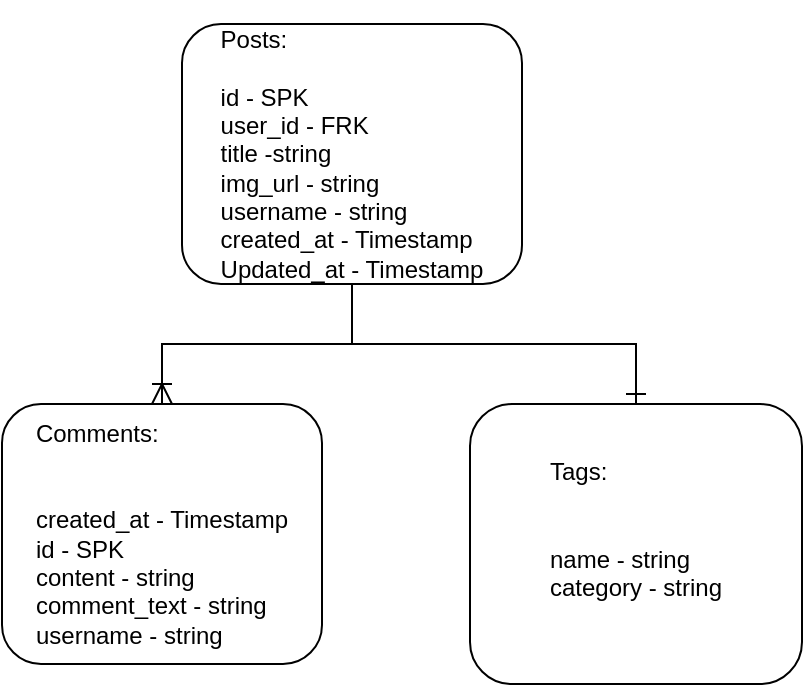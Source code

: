 <mxfile version="13.7.7" type="github">
  <diagram id="C5RBs43oDa-KdzZeNtuy" name="Page-1">
    <mxGraphModel dx="682" dy="590" grid="1" gridSize="10" guides="1" tooltips="1" connect="1" arrows="1" fold="1" page="1" pageScale="1" pageWidth="827" pageHeight="1169" math="0" shadow="0">
      <root>
        <mxCell id="WIyWlLk6GJQsqaUBKTNV-0" />
        <mxCell id="WIyWlLk6GJQsqaUBKTNV-1" parent="WIyWlLk6GJQsqaUBKTNV-0" />
        <mxCell id="WIyWlLk6GJQsqaUBKTNV-2" value="" style="rounded=0;html=1;jettySize=auto;orthogonalLoop=1;fontSize=11;endArrow=ERoneToMany;endFill=0;endSize=8;strokeWidth=1;shadow=0;labelBackgroundColor=none;edgeStyle=orthogonalEdgeStyle;entryX=0.5;entryY=0;entryDx=0;entryDy=0;" parent="WIyWlLk6GJQsqaUBKTNV-1" source="WIyWlLk6GJQsqaUBKTNV-3" target="m13bn4b9ltrIni-EVIUg-0" edge="1">
          <mxGeometry relative="1" as="geometry">
            <mxPoint x="205" y="230" as="targetPoint" />
          </mxGeometry>
        </mxCell>
        <mxCell id="WIyWlLk6GJQsqaUBKTNV-3" value="&lt;p style=&quot;line-height: 120%&quot;&gt;&lt;/p&gt;&lt;div style=&quot;text-align: left ; position: relative&quot;&gt;&lt;span&gt;Posts: &lt;/span&gt;&lt;/div&gt;&lt;div style=&quot;text-align: left ; position: relative&quot;&gt;&lt;span&gt;&lt;br&gt;&lt;/span&gt;&lt;/div&gt;&lt;div style=&quot;text-align: left ; position: relative&quot;&gt;&lt;span&gt;id - SPK&lt;/span&gt;&lt;/div&gt;&lt;div style=&quot;text-align: left ; position: relative&quot;&gt;&lt;span&gt;user_id - FRK&lt;/span&gt;&lt;/div&gt;&lt;div style=&quot;text-align: left ; position: relative&quot;&gt;&lt;span&gt;title -string&lt;/span&gt;&lt;/div&gt;&lt;div style=&quot;text-align: left ; position: relative&quot;&gt;img_url - string&lt;/div&gt;&lt;div style=&quot;text-align: left ; position: relative&quot;&gt;&lt;span&gt;username - string&lt;/span&gt;&lt;/div&gt;&lt;div style=&quot;text-align: left ; position: relative&quot;&gt;&lt;span&gt;created_at - Timestamp&lt;/span&gt;&lt;/div&gt;&lt;div style=&quot;text-align: left ; position: relative&quot;&gt;&lt;span&gt;Updated_at - Timestamp&lt;/span&gt;&lt;/div&gt;&lt;p&gt;&lt;/p&gt;" style="rounded=1;whiteSpace=wrap;html=1;fontSize=12;glass=0;strokeWidth=1;shadow=0;align=center;" parent="WIyWlLk6GJQsqaUBKTNV-1" vertex="1">
          <mxGeometry x="110" y="40" width="170" height="130" as="geometry" />
        </mxCell>
        <mxCell id="m13bn4b9ltrIni-EVIUg-0" value="&lt;div style=&quot;position: relative&quot;&gt;&lt;div style=&quot;text-align: left ; position: relative&quot;&gt;&lt;span&gt;Comments:&lt;/span&gt;&lt;/div&gt;&lt;div style=&quot;text-align: left ; position: relative&quot;&gt;&lt;span&gt;&lt;br&gt;&lt;/span&gt;&lt;/div&gt;&lt;div style=&quot;position: relative&quot;&gt;&lt;span&gt;&lt;br&gt;&lt;/span&gt;&lt;/div&gt;&lt;div style=&quot;text-align: left ; position: relative&quot;&gt;&lt;span&gt;created_at - Timestamp&lt;/span&gt;&lt;/div&gt;&lt;div style=&quot;text-align: left ; position: relative&quot;&gt;&lt;span&gt;id - SPK&lt;/span&gt;&lt;/div&gt;&lt;div style=&quot;text-align: left ; position: relative&quot;&gt;&lt;span&gt;content - string&lt;/span&gt;&lt;/div&gt;&lt;div style=&quot;text-align: left ; position: relative&quot;&gt;&lt;span&gt;comment_text - string&lt;/span&gt;&lt;/div&gt;&lt;div style=&quot;text-align: left ; position: relative&quot;&gt;&lt;span&gt;username - string&lt;/span&gt;&lt;/div&gt;&lt;div style=&quot;position: relative&quot;&gt;&lt;span&gt;&lt;span&gt;&lt;/span&gt;&lt;/span&gt;&lt;/div&gt;&lt;/div&gt;" style="rounded=1;whiteSpace=wrap;html=1;fontSize=12;glass=0;strokeWidth=1;shadow=0;" vertex="1" parent="WIyWlLk6GJQsqaUBKTNV-1">
          <mxGeometry x="20" y="230" width="160" height="130" as="geometry" />
        </mxCell>
        <mxCell id="m13bn4b9ltrIni-EVIUg-1" value="&lt;div style=&quot;position: relative&quot;&gt;&lt;div style=&quot;text-align: left ; position: relative&quot;&gt;&lt;span&gt;Tags:&lt;/span&gt;&lt;/div&gt;&lt;div style=&quot;text-align: left ; position: relative&quot;&gt;&lt;span&gt;&lt;br&gt;&lt;/span&gt;&lt;/div&gt;&lt;div style=&quot;position: relative&quot;&gt;&lt;br&gt;&lt;/div&gt;&lt;div style=&quot;text-align: left ; position: relative&quot;&gt;name - string&lt;/div&gt;&lt;div style=&quot;text-align: left ; position: relative&quot;&gt;category - string&lt;/div&gt;&lt;div style=&quot;text-align: left ; position: relative&quot;&gt;&lt;br&gt;&lt;/div&gt;&lt;div style=&quot;position: relative&quot;&gt;&lt;span&gt;&lt;span&gt;&lt;/span&gt;&lt;/span&gt;&lt;/div&gt;&lt;/div&gt;" style="rounded=1;whiteSpace=wrap;html=1;fontSize=12;glass=0;strokeWidth=1;shadow=0;" vertex="1" parent="WIyWlLk6GJQsqaUBKTNV-1">
          <mxGeometry x="254" y="230" width="166" height="140" as="geometry" />
        </mxCell>
        <mxCell id="m13bn4b9ltrIni-EVIUg-2" value="" style="rounded=0;html=1;jettySize=auto;orthogonalLoop=1;fontSize=11;endArrow=ERone;endFill=0;endSize=8;strokeWidth=1;shadow=0;labelBackgroundColor=none;edgeStyle=orthogonalEdgeStyle;exitX=0.5;exitY=1;exitDx=0;exitDy=0;" edge="1" parent="WIyWlLk6GJQsqaUBKTNV-1" source="WIyWlLk6GJQsqaUBKTNV-3" target="m13bn4b9ltrIni-EVIUg-1">
          <mxGeometry relative="1" as="geometry">
            <mxPoint x="205" y="180" as="sourcePoint" />
            <mxPoint x="110" y="240" as="targetPoint" />
          </mxGeometry>
        </mxCell>
      </root>
    </mxGraphModel>
  </diagram>
</mxfile>
